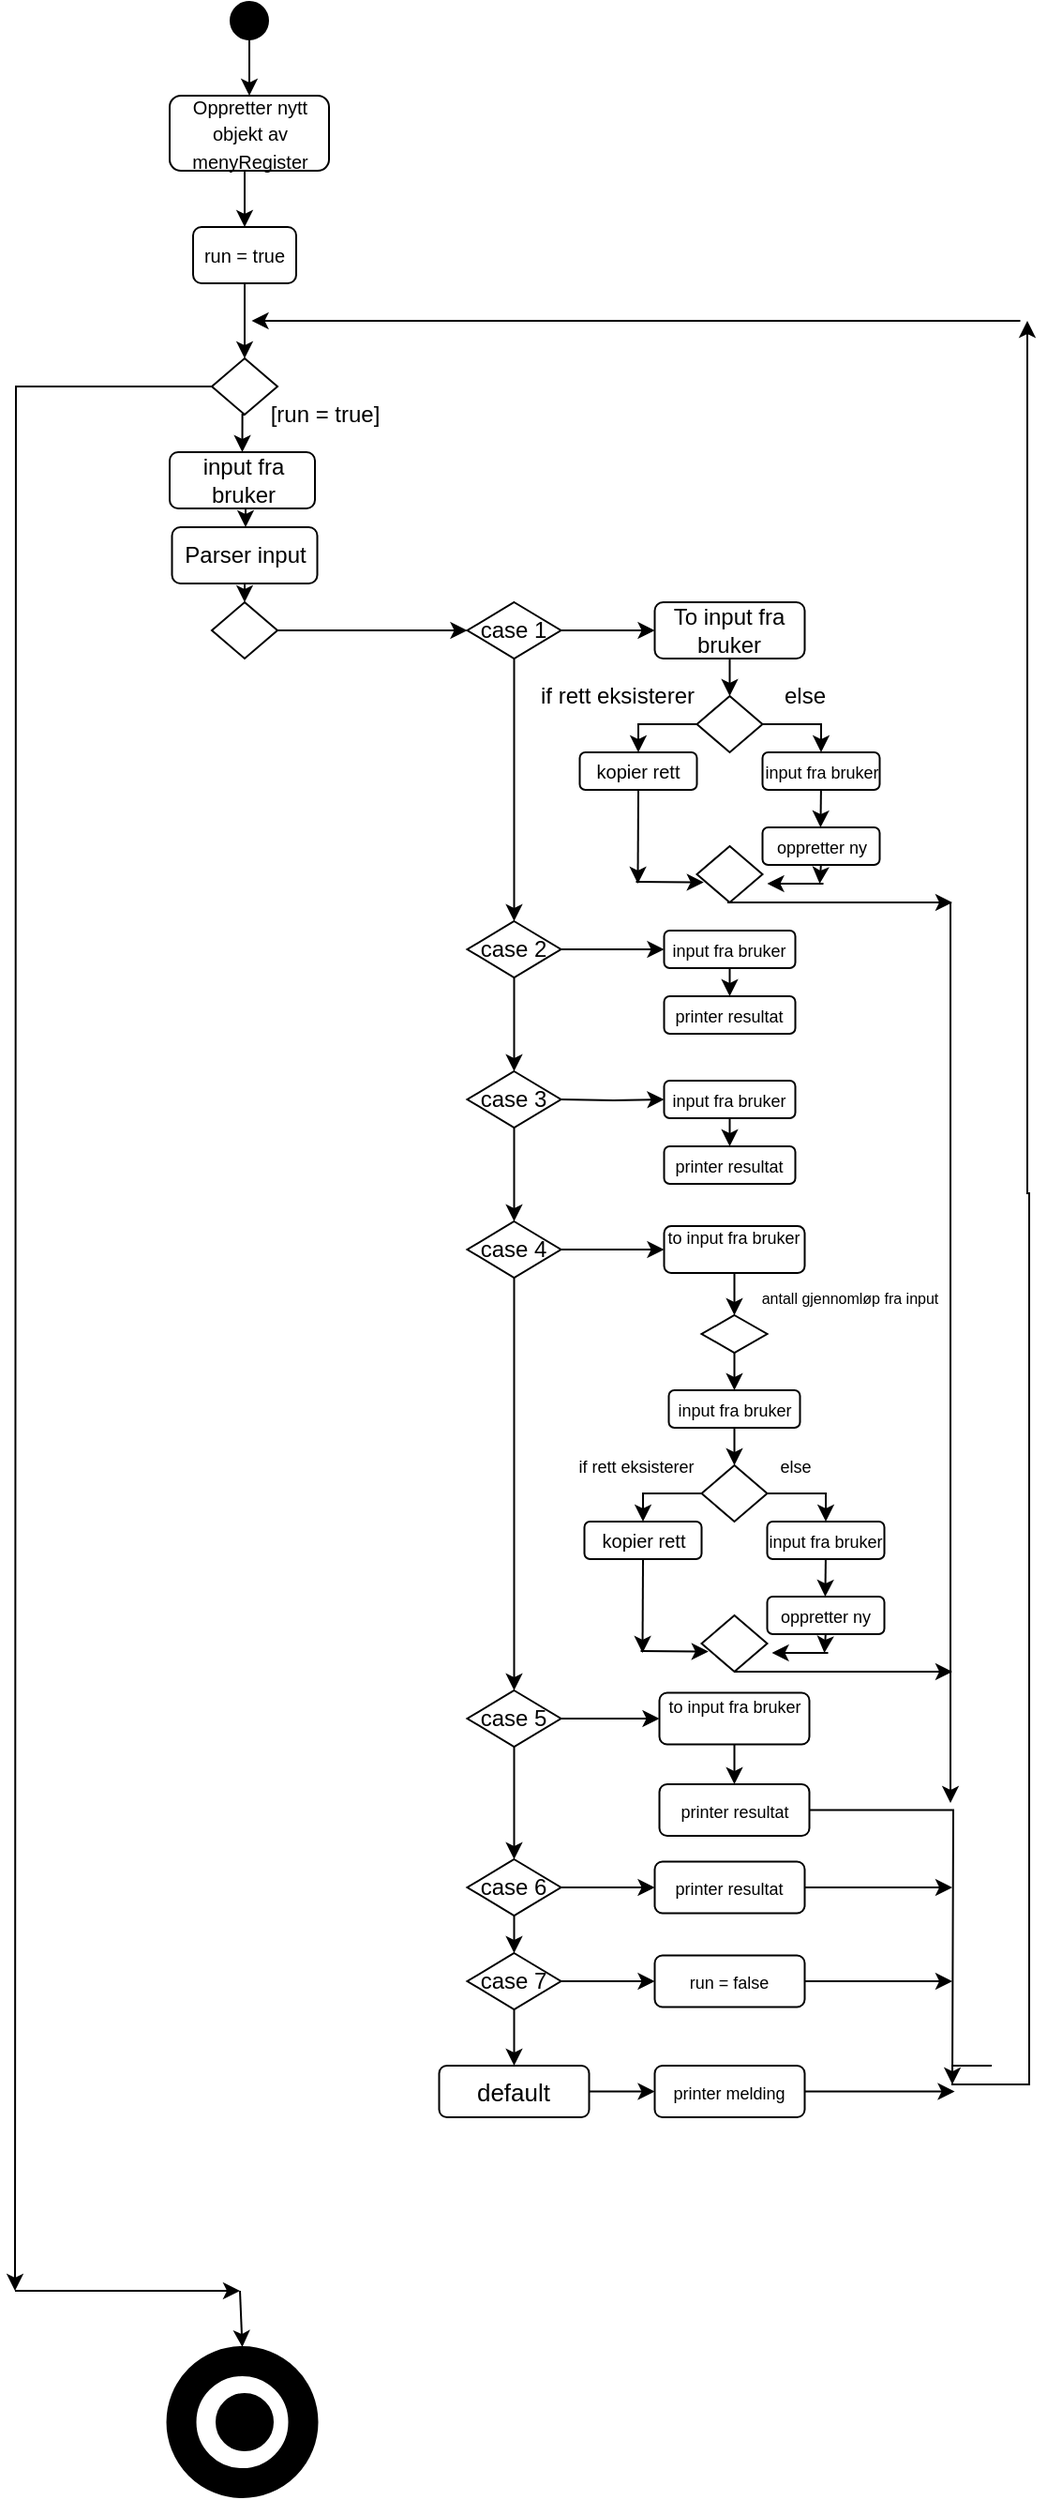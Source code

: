 <mxfile version="13.6.2" type="device"><diagram id="I4r4xpYIuIdaEIv-Hi9w" name="Page-1"><mxGraphModel dx="786" dy="536" grid="1" gridSize="10" guides="1" tooltips="1" connect="1" arrows="1" fold="1" page="1" pageScale="1" pageWidth="827" pageHeight="1169" math="0" shadow="0"><root><mxCell id="0"/><mxCell id="1" parent="0"/><mxCell id="3_9T0PUsJYruTv0xXGqa-3" style="edgeStyle=orthogonalEdgeStyle;rounded=0;orthogonalLoop=1;jettySize=auto;html=1;exitX=0.5;exitY=1;exitDx=0;exitDy=0;entryX=0.5;entryY=0;entryDx=0;entryDy=0;" parent="1" source="3_9T0PUsJYruTv0xXGqa-1" target="3_9T0PUsJYruTv0xXGqa-2" edge="1"><mxGeometry relative="1" as="geometry"/></mxCell><mxCell id="3_9T0PUsJYruTv0xXGqa-1" value="" style="ellipse;whiteSpace=wrap;html=1;aspect=fixed;fillColor=#000000;" parent="1" vertex="1"><mxGeometry x="205" y="10" width="20" height="20" as="geometry"/></mxCell><mxCell id="3_9T0PUsJYruTv0xXGqa-5" style="edgeStyle=orthogonalEdgeStyle;rounded=0;orthogonalLoop=1;jettySize=auto;html=1;exitX=0.5;exitY=1;exitDx=0;exitDy=0;entryX=0.5;entryY=0;entryDx=0;entryDy=0;" parent="1" source="3_9T0PUsJYruTv0xXGqa-2" target="3_9T0PUsJYruTv0xXGqa-4" edge="1"><mxGeometry relative="1" as="geometry"/></mxCell><mxCell id="3_9T0PUsJYruTv0xXGqa-2" value="&lt;font style=&quot;font-size: 10px&quot;&gt;Oppretter nytt objekt av menyRegister&lt;/font&gt;" style="rounded=1;whiteSpace=wrap;html=1;fillColor=none;" parent="1" vertex="1"><mxGeometry x="172.5" y="60" width="85" height="40" as="geometry"/></mxCell><mxCell id="3_9T0PUsJYruTv0xXGqa-7" style="edgeStyle=orthogonalEdgeStyle;rounded=0;orthogonalLoop=1;jettySize=auto;html=1;exitX=0.5;exitY=1;exitDx=0;exitDy=0;entryX=0.5;entryY=0;entryDx=0;entryDy=0;" parent="1" source="3_9T0PUsJYruTv0xXGqa-4" target="3_9T0PUsJYruTv0xXGqa-6" edge="1"><mxGeometry relative="1" as="geometry"/></mxCell><mxCell id="3_9T0PUsJYruTv0xXGqa-4" value="&lt;font style=&quot;font-size: 10px&quot;&gt;run = true&lt;/font&gt;" style="rounded=1;whiteSpace=wrap;html=1;fillColor=none;" parent="1" vertex="1"><mxGeometry x="185" y="130" width="55" height="30" as="geometry"/></mxCell><mxCell id="3_9T0PUsJYruTv0xXGqa-12" style="edgeStyle=orthogonalEdgeStyle;rounded=0;orthogonalLoop=1;jettySize=auto;html=1;exitX=0.5;exitY=1;exitDx=0;exitDy=0;entryX=0.5;entryY=0;entryDx=0;entryDy=0;" parent="1" source="3_9T0PUsJYruTv0xXGqa-6" target="3_9T0PUsJYruTv0xXGqa-11" edge="1"><mxGeometry relative="1" as="geometry"/></mxCell><mxCell id="_wVa5QjZt4F-k7lMWOrE-98" style="edgeStyle=orthogonalEdgeStyle;rounded=0;orthogonalLoop=1;jettySize=auto;html=1;exitX=0;exitY=0.5;exitDx=0;exitDy=0;" parent="1" source="3_9T0PUsJYruTv0xXGqa-6" edge="1"><mxGeometry relative="1" as="geometry"><mxPoint x="90" y="1230" as="targetPoint"/></mxGeometry></mxCell><mxCell id="3_9T0PUsJYruTv0xXGqa-6" value="" style="rhombus;whiteSpace=wrap;html=1;fillColor=none;" parent="1" vertex="1"><mxGeometry x="195" y="200" width="35" height="30" as="geometry"/></mxCell><mxCell id="3_9T0PUsJYruTv0xXGqa-8" value="[run = true]" style="text;html=1;align=center;verticalAlign=middle;resizable=0;points=[];autosize=1;" parent="1" vertex="1"><mxGeometry x="220" y="220" width="70" height="20" as="geometry"/></mxCell><mxCell id="_wVa5QjZt4F-k7lMWOrE-2" style="edgeStyle=orthogonalEdgeStyle;rounded=0;orthogonalLoop=1;jettySize=auto;html=1;exitX=0.5;exitY=1;exitDx=0;exitDy=0;" parent="1" source="3_9T0PUsJYruTv0xXGqa-11" edge="1"><mxGeometry relative="1" as="geometry"><mxPoint x="213" y="290" as="targetPoint"/></mxGeometry></mxCell><mxCell id="3_9T0PUsJYruTv0xXGqa-11" value="input fra bruker" style="rounded=1;whiteSpace=wrap;html=1;fillColor=none;" parent="1" vertex="1"><mxGeometry x="172.5" y="250" width="77.5" height="30" as="geometry"/></mxCell><mxCell id="_wVa5QjZt4F-k7lMWOrE-4" style="edgeStyle=orthogonalEdgeStyle;rounded=0;orthogonalLoop=1;jettySize=auto;html=1;exitX=1;exitY=0.5;exitDx=0;exitDy=0;entryX=0;entryY=0.5;entryDx=0;entryDy=0;" parent="1" source="_wVa5QjZt4F-k7lMWOrE-1" target="_wVa5QjZt4F-k7lMWOrE-3" edge="1"><mxGeometry relative="1" as="geometry"/></mxCell><mxCell id="_wVa5QjZt4F-k7lMWOrE-1" value="" style="rhombus;whiteSpace=wrap;html=1;fillColor=none;" parent="1" vertex="1"><mxGeometry x="195" y="330" width="35" height="30" as="geometry"/></mxCell><mxCell id="_wVa5QjZt4F-k7lMWOrE-7" style="edgeStyle=orthogonalEdgeStyle;rounded=0;orthogonalLoop=1;jettySize=auto;html=1;exitX=1;exitY=0.5;exitDx=0;exitDy=0;entryX=0;entryY=0.5;entryDx=0;entryDy=0;" parent="1" source="_wVa5QjZt4F-k7lMWOrE-3" target="_wVa5QjZt4F-k7lMWOrE-6" edge="1"><mxGeometry relative="1" as="geometry"/></mxCell><mxCell id="_wVa5QjZt4F-k7lMWOrE-33" style="edgeStyle=orthogonalEdgeStyle;rounded=0;orthogonalLoop=1;jettySize=auto;html=1;exitX=0.5;exitY=1;exitDx=0;exitDy=0;" parent="1" source="_wVa5QjZt4F-k7lMWOrE-3" target="_wVa5QjZt4F-k7lMWOrE-32" edge="1"><mxGeometry relative="1" as="geometry"/></mxCell><mxCell id="_wVa5QjZt4F-k7lMWOrE-3" value="case 1" style="rhombus;whiteSpace=wrap;html=1;fillColor=none;" parent="1" vertex="1"><mxGeometry x="331.25" y="330" width="50" height="30" as="geometry"/></mxCell><mxCell id="_wVa5QjZt4F-k7lMWOrE-9" style="edgeStyle=orthogonalEdgeStyle;rounded=0;orthogonalLoop=1;jettySize=auto;html=1;exitX=0.5;exitY=1;exitDx=0;exitDy=0;entryX=0.5;entryY=0;entryDx=0;entryDy=0;" parent="1" source="_wVa5QjZt4F-k7lMWOrE-6" target="_wVa5QjZt4F-k7lMWOrE-8" edge="1"><mxGeometry relative="1" as="geometry"/></mxCell><mxCell id="_wVa5QjZt4F-k7lMWOrE-6" value="To input fra bruker" style="rounded=1;whiteSpace=wrap;html=1;fillColor=none;" parent="1" vertex="1"><mxGeometry x="431.25" y="330" width="80" height="30" as="geometry"/></mxCell><mxCell id="_wVa5QjZt4F-k7lMWOrE-12" style="edgeStyle=orthogonalEdgeStyle;rounded=0;orthogonalLoop=1;jettySize=auto;html=1;exitX=0;exitY=0.5;exitDx=0;exitDy=0;entryX=0.5;entryY=0;entryDx=0;entryDy=0;" parent="1" source="_wVa5QjZt4F-k7lMWOrE-8" target="_wVa5QjZt4F-k7lMWOrE-10" edge="1"><mxGeometry relative="1" as="geometry"/></mxCell><mxCell id="_wVa5QjZt4F-k7lMWOrE-13" style="edgeStyle=orthogonalEdgeStyle;rounded=0;orthogonalLoop=1;jettySize=auto;html=1;exitX=1;exitY=0.5;exitDx=0;exitDy=0;entryX=0.5;entryY=0;entryDx=0;entryDy=0;" parent="1" source="_wVa5QjZt4F-k7lMWOrE-8" target="_wVa5QjZt4F-k7lMWOrE-11" edge="1"><mxGeometry relative="1" as="geometry"/></mxCell><mxCell id="_wVa5QjZt4F-k7lMWOrE-8" value="" style="rhombus;whiteSpace=wrap;html=1;fillColor=none;" parent="1" vertex="1"><mxGeometry x="453.75" y="380" width="35" height="30" as="geometry"/></mxCell><mxCell id="_wVa5QjZt4F-k7lMWOrE-10" value="&lt;font style=&quot;font-size: 10px&quot;&gt;kopier rett&lt;/font&gt;" style="rounded=1;whiteSpace=wrap;html=1;fillColor=none;" parent="1" vertex="1"><mxGeometry x="391.25" y="410" width="62.5" height="20" as="geometry"/></mxCell><mxCell id="_wVa5QjZt4F-k7lMWOrE-11" value="&lt;font style=&quot;font-size: 9px&quot;&gt;input fra bruker&lt;/font&gt;" style="rounded=1;whiteSpace=wrap;html=1;fillColor=none;" parent="1" vertex="1"><mxGeometry x="488.75" y="410" width="62.5" height="20" as="geometry"/></mxCell><mxCell id="_wVa5QjZt4F-k7lMWOrE-14" value="" style="rhombus;whiteSpace=wrap;html=1;fillColor=none;" parent="1" vertex="1"><mxGeometry x="453.75" y="460" width="35" height="30" as="geometry"/></mxCell><mxCell id="_wVa5QjZt4F-k7lMWOrE-22" value="if rett eksisterer" style="text;html=1;align=center;verticalAlign=middle;resizable=0;points=[];autosize=1;" parent="1" vertex="1"><mxGeometry x="361.25" y="370" width="100" height="20" as="geometry"/></mxCell><mxCell id="_wVa5QjZt4F-k7lMWOrE-23" value="else" style="text;html=1;align=center;verticalAlign=middle;resizable=0;points=[];autosize=1;" parent="1" vertex="1"><mxGeometry x="491.25" y="370" width="40" height="20" as="geometry"/></mxCell><mxCell id="_wVa5QjZt4F-k7lMWOrE-25" value="" style="endArrow=classic;html=1;exitX=0.5;exitY=1;exitDx=0;exitDy=0;" parent="1" source="_wVa5QjZt4F-k7lMWOrE-10" edge="1"><mxGeometry width="50" height="50" relative="1" as="geometry"><mxPoint x="411.25" y="470" as="sourcePoint"/><mxPoint x="422.25" y="480" as="targetPoint"/></mxGeometry></mxCell><mxCell id="_wVa5QjZt4F-k7lMWOrE-26" value="" style="endArrow=classic;html=1;entryX=0.104;entryY=0.643;entryDx=0;entryDy=0;entryPerimeter=0;" parent="1" target="_wVa5QjZt4F-k7lMWOrE-14" edge="1"><mxGeometry width="50" height="50" relative="1" as="geometry"><mxPoint x="421.25" y="479" as="sourcePoint"/><mxPoint x="461.25" y="420" as="targetPoint"/></mxGeometry></mxCell><mxCell id="_wVa5QjZt4F-k7lMWOrE-27" value="" style="endArrow=classic;html=1;exitX=0.5;exitY=1;exitDx=0;exitDy=0;" parent="1" edge="1"><mxGeometry width="50" height="50" relative="1" as="geometry"><mxPoint x="519.96" y="430" as="sourcePoint"/><mxPoint x="519.71" y="450" as="targetPoint"/></mxGeometry></mxCell><mxCell id="_wVa5QjZt4F-k7lMWOrE-29" value="&lt;font style=&quot;font-size: 9px&quot;&gt;oppretter ny&lt;/font&gt;" style="rounded=1;whiteSpace=wrap;html=1;fillColor=none;" parent="1" vertex="1"><mxGeometry x="488.75" y="450" width="62.5" height="20" as="geometry"/></mxCell><mxCell id="_wVa5QjZt4F-k7lMWOrE-30" value="" style="endArrow=classic;html=1;exitX=0.5;exitY=1;exitDx=0;exitDy=0;" parent="1" edge="1"><mxGeometry width="50" height="50" relative="1" as="geometry"><mxPoint x="519.91" y="470" as="sourcePoint"/><mxPoint x="519.25" y="480" as="targetPoint"/></mxGeometry></mxCell><mxCell id="_wVa5QjZt4F-k7lMWOrE-31" value="" style="endArrow=classic;html=1;" parent="1" edge="1"><mxGeometry width="50" height="50" relative="1" as="geometry"><mxPoint x="521.25" y="480" as="sourcePoint"/><mxPoint x="491.25" y="480" as="targetPoint"/></mxGeometry></mxCell><mxCell id="_wVa5QjZt4F-k7lMWOrE-35" style="edgeStyle=orthogonalEdgeStyle;rounded=0;orthogonalLoop=1;jettySize=auto;html=1;exitX=1;exitY=0.5;exitDx=0;exitDy=0;entryX=0;entryY=0.5;entryDx=0;entryDy=0;" parent="1" source="_wVa5QjZt4F-k7lMWOrE-32" target="_wVa5QjZt4F-k7lMWOrE-34" edge="1"><mxGeometry relative="1" as="geometry"/></mxCell><mxCell id="_wVa5QjZt4F-k7lMWOrE-39" style="edgeStyle=orthogonalEdgeStyle;rounded=0;orthogonalLoop=1;jettySize=auto;html=1;exitX=0.5;exitY=1;exitDx=0;exitDy=0;entryX=0.5;entryY=0;entryDx=0;entryDy=0;" parent="1" source="_wVa5QjZt4F-k7lMWOrE-32" target="_wVa5QjZt4F-k7lMWOrE-38" edge="1"><mxGeometry relative="1" as="geometry"/></mxCell><mxCell id="_wVa5QjZt4F-k7lMWOrE-32" value="case 2" style="rhombus;whiteSpace=wrap;html=1;fillColor=none;" parent="1" vertex="1"><mxGeometry x="331.25" y="500" width="50" height="30" as="geometry"/></mxCell><mxCell id="_wVa5QjZt4F-k7lMWOrE-37" style="edgeStyle=orthogonalEdgeStyle;rounded=0;orthogonalLoop=1;jettySize=auto;html=1;exitX=0.5;exitY=1;exitDx=0;exitDy=0;entryX=0.5;entryY=0;entryDx=0;entryDy=0;" parent="1" source="_wVa5QjZt4F-k7lMWOrE-34" target="_wVa5QjZt4F-k7lMWOrE-36" edge="1"><mxGeometry relative="1" as="geometry"/></mxCell><mxCell id="_wVa5QjZt4F-k7lMWOrE-34" value="&lt;font style=&quot;font-size: 9px&quot;&gt;input fra bruker&lt;/font&gt;" style="rounded=1;whiteSpace=wrap;html=1;fillColor=none;" parent="1" vertex="1"><mxGeometry x="436.25" y="505" width="70" height="20" as="geometry"/></mxCell><mxCell id="_wVa5QjZt4F-k7lMWOrE-36" value="&lt;font style=&quot;font-size: 9px&quot;&gt;printer resultat&lt;/font&gt;" style="rounded=1;whiteSpace=wrap;html=1;fillColor=none;" parent="1" vertex="1"><mxGeometry x="436.25" y="540" width="70" height="20" as="geometry"/></mxCell><mxCell id="_wVa5QjZt4F-k7lMWOrE-47" style="edgeStyle=orthogonalEdgeStyle;rounded=0;orthogonalLoop=1;jettySize=auto;html=1;exitX=0.5;exitY=1;exitDx=0;exitDy=0;entryX=0.5;entryY=0;entryDx=0;entryDy=0;" parent="1" source="_wVa5QjZt4F-k7lMWOrE-38" target="_wVa5QjZt4F-k7lMWOrE-44" edge="1"><mxGeometry relative="1" as="geometry"/></mxCell><mxCell id="_wVa5QjZt4F-k7lMWOrE-38" value="case 3" style="rhombus;whiteSpace=wrap;html=1;fillColor=none;" parent="1" vertex="1"><mxGeometry x="331.25" y="580" width="50" height="30" as="geometry"/></mxCell><mxCell id="_wVa5QjZt4F-k7lMWOrE-40" style="edgeStyle=orthogonalEdgeStyle;rounded=0;orthogonalLoop=1;jettySize=auto;html=1;exitX=1;exitY=0.5;exitDx=0;exitDy=0;entryX=0;entryY=0.5;entryDx=0;entryDy=0;" parent="1" target="_wVa5QjZt4F-k7lMWOrE-42" edge="1"><mxGeometry relative="1" as="geometry"><mxPoint x="381.25" y="595" as="sourcePoint"/></mxGeometry></mxCell><mxCell id="_wVa5QjZt4F-k7lMWOrE-41" style="edgeStyle=orthogonalEdgeStyle;rounded=0;orthogonalLoop=1;jettySize=auto;html=1;exitX=0.5;exitY=1;exitDx=0;exitDy=0;entryX=0.5;entryY=0;entryDx=0;entryDy=0;" parent="1" source="_wVa5QjZt4F-k7lMWOrE-42" target="_wVa5QjZt4F-k7lMWOrE-43" edge="1"><mxGeometry relative="1" as="geometry"/></mxCell><mxCell id="_wVa5QjZt4F-k7lMWOrE-42" value="&lt;font style=&quot;font-size: 9px&quot;&gt;input fra bruker&lt;/font&gt;" style="rounded=1;whiteSpace=wrap;html=1;fillColor=none;" parent="1" vertex="1"><mxGeometry x="436.25" y="585" width="70" height="20" as="geometry"/></mxCell><mxCell id="_wVa5QjZt4F-k7lMWOrE-43" value="&lt;font style=&quot;font-size: 9px&quot;&gt;printer resultat&lt;/font&gt;" style="rounded=1;whiteSpace=wrap;html=1;fillColor=none;" parent="1" vertex="1"><mxGeometry x="436.25" y="620" width="70" height="20" as="geometry"/></mxCell><mxCell id="_wVa5QjZt4F-k7lMWOrE-46" style="edgeStyle=orthogonalEdgeStyle;rounded=0;orthogonalLoop=1;jettySize=auto;html=1;exitX=1;exitY=0.5;exitDx=0;exitDy=0;entryX=0;entryY=0.5;entryDx=0;entryDy=0;" parent="1" source="_wVa5QjZt4F-k7lMWOrE-44" target="_wVa5QjZt4F-k7lMWOrE-45" edge="1"><mxGeometry relative="1" as="geometry"/></mxCell><mxCell id="_wVa5QjZt4F-k7lMWOrE-80" style="edgeStyle=orthogonalEdgeStyle;rounded=0;orthogonalLoop=1;jettySize=auto;html=1;exitX=0.5;exitY=1;exitDx=0;exitDy=0;entryX=0.5;entryY=0;entryDx=0;entryDy=0;" parent="1" source="_wVa5QjZt4F-k7lMWOrE-44" target="_wVa5QjZt4F-k7lMWOrE-74" edge="1"><mxGeometry relative="1" as="geometry"/></mxCell><mxCell id="_wVa5QjZt4F-k7lMWOrE-44" value="case 4" style="rhombus;whiteSpace=wrap;html=1;fillColor=none;" parent="1" vertex="1"><mxGeometry x="331.25" y="660" width="50" height="30" as="geometry"/></mxCell><mxCell id="_wVa5QjZt4F-k7lMWOrE-73" style="edgeStyle=orthogonalEdgeStyle;rounded=0;orthogonalLoop=1;jettySize=auto;html=1;exitX=0.5;exitY=1;exitDx=0;exitDy=0;entryX=0.5;entryY=0;entryDx=0;entryDy=0;" parent="1" source="_wVa5QjZt4F-k7lMWOrE-45" target="_wVa5QjZt4F-k7lMWOrE-48" edge="1"><mxGeometry relative="1" as="geometry"/></mxCell><mxCell id="_wVa5QjZt4F-k7lMWOrE-45" value="&lt;font style=&quot;font-size: 9px&quot;&gt;to input fra bruker&lt;br&gt;&lt;br&gt;&lt;/font&gt;" style="rounded=1;whiteSpace=wrap;html=1;fillColor=none;" parent="1" vertex="1"><mxGeometry x="436.25" y="662.5" width="75" height="25" as="geometry"/></mxCell><mxCell id="_wVa5QjZt4F-k7lMWOrE-54" style="edgeStyle=orthogonalEdgeStyle;rounded=0;orthogonalLoop=1;jettySize=auto;html=1;exitX=0.5;exitY=1;exitDx=0;exitDy=0;entryX=0.5;entryY=0;entryDx=0;entryDy=0;" parent="1" source="_wVa5QjZt4F-k7lMWOrE-48" target="_wVa5QjZt4F-k7lMWOrE-53" edge="1"><mxGeometry relative="1" as="geometry"/></mxCell><mxCell id="_wVa5QjZt4F-k7lMWOrE-48" value="" style="rhombus;whiteSpace=wrap;html=1;fillColor=none;" parent="1" vertex="1"><mxGeometry x="456.25" y="710" width="35" height="20" as="geometry"/></mxCell><mxCell id="_wVa5QjZt4F-k7lMWOrE-51" value="&lt;font style=&quot;font-size: 8px&quot;&gt;antall gjennomløp fra input&lt;/font&gt;" style="text;html=1;align=center;verticalAlign=middle;resizable=0;points=[];autosize=1;" parent="1" vertex="1"><mxGeometry x="480" y="690" width="110" height="20" as="geometry"/></mxCell><mxCell id="_wVa5QjZt4F-k7lMWOrE-56" style="edgeStyle=orthogonalEdgeStyle;rounded=0;orthogonalLoop=1;jettySize=auto;html=1;exitX=0.5;exitY=1;exitDx=0;exitDy=0;entryX=0.5;entryY=0;entryDx=0;entryDy=0;" parent="1" source="_wVa5QjZt4F-k7lMWOrE-53" target="_wVa5QjZt4F-k7lMWOrE-61" edge="1"><mxGeometry relative="1" as="geometry"><mxPoint x="473.75" y="780" as="targetPoint"/></mxGeometry></mxCell><mxCell id="_wVa5QjZt4F-k7lMWOrE-53" value="&lt;font style=&quot;font-size: 9px&quot;&gt;input fra bruker&lt;/font&gt;" style="rounded=1;whiteSpace=wrap;html=1;fillColor=none;" parent="1" vertex="1"><mxGeometry x="438.75" y="750" width="70" height="20" as="geometry"/></mxCell><mxCell id="_wVa5QjZt4F-k7lMWOrE-59" style="edgeStyle=orthogonalEdgeStyle;rounded=0;orthogonalLoop=1;jettySize=auto;html=1;exitX=0;exitY=0.5;exitDx=0;exitDy=0;entryX=0.5;entryY=0;entryDx=0;entryDy=0;" parent="1" source="_wVa5QjZt4F-k7lMWOrE-61" target="_wVa5QjZt4F-k7lMWOrE-62" edge="1"><mxGeometry relative="1" as="geometry"/></mxCell><mxCell id="_wVa5QjZt4F-k7lMWOrE-60" style="edgeStyle=orthogonalEdgeStyle;rounded=0;orthogonalLoop=1;jettySize=auto;html=1;exitX=1;exitY=0.5;exitDx=0;exitDy=0;entryX=0.5;entryY=0;entryDx=0;entryDy=0;" parent="1" source="_wVa5QjZt4F-k7lMWOrE-61" target="_wVa5QjZt4F-k7lMWOrE-63" edge="1"><mxGeometry relative="1" as="geometry"/></mxCell><mxCell id="_wVa5QjZt4F-k7lMWOrE-61" value="" style="rhombus;whiteSpace=wrap;html=1;fillColor=none;" parent="1" vertex="1"><mxGeometry x="456.25" y="790" width="35" height="30" as="geometry"/></mxCell><mxCell id="_wVa5QjZt4F-k7lMWOrE-62" value="&lt;font style=&quot;font-size: 10px&quot;&gt;kopier rett&lt;/font&gt;" style="rounded=1;whiteSpace=wrap;html=1;fillColor=none;" parent="1" vertex="1"><mxGeometry x="393.75" y="820" width="62.5" height="20" as="geometry"/></mxCell><mxCell id="_wVa5QjZt4F-k7lMWOrE-63" value="&lt;font style=&quot;font-size: 9px&quot;&gt;input fra bruker&lt;/font&gt;" style="rounded=1;whiteSpace=wrap;html=1;fillColor=none;" parent="1" vertex="1"><mxGeometry x="491.25" y="820" width="62.5" height="20" as="geometry"/></mxCell><mxCell id="_wVa5QjZt4F-k7lMWOrE-64" value="" style="rhombus;whiteSpace=wrap;html=1;fillColor=none;" parent="1" vertex="1"><mxGeometry x="456.25" y="870" width="35" height="30" as="geometry"/></mxCell><mxCell id="_wVa5QjZt4F-k7lMWOrE-65" value="&lt;font style=&quot;font-size: 9px&quot;&gt;if rett eksisterer&lt;/font&gt;" style="text;html=1;align=center;verticalAlign=middle;resizable=0;points=[];autosize=1;" parent="1" vertex="1"><mxGeometry x="381.25" y="780" width="80" height="20" as="geometry"/></mxCell><mxCell id="_wVa5QjZt4F-k7lMWOrE-66" value="&lt;font style=&quot;font-size: 9px&quot;&gt;else&lt;/font&gt;" style="text;html=1;align=center;verticalAlign=middle;resizable=0;points=[];autosize=1;" parent="1" vertex="1"><mxGeometry x="491.25" y="780" width="30" height="20" as="geometry"/></mxCell><mxCell id="_wVa5QjZt4F-k7lMWOrE-67" value="" style="endArrow=classic;html=1;exitX=0.5;exitY=1;exitDx=0;exitDy=0;" parent="1" source="_wVa5QjZt4F-k7lMWOrE-62" edge="1"><mxGeometry width="50" height="50" relative="1" as="geometry"><mxPoint x="413.75" y="880" as="sourcePoint"/><mxPoint x="424.75" y="890" as="targetPoint"/></mxGeometry></mxCell><mxCell id="_wVa5QjZt4F-k7lMWOrE-68" value="" style="endArrow=classic;html=1;entryX=0.104;entryY=0.643;entryDx=0;entryDy=0;entryPerimeter=0;" parent="1" target="_wVa5QjZt4F-k7lMWOrE-64" edge="1"><mxGeometry width="50" height="50" relative="1" as="geometry"><mxPoint x="423.75" y="889" as="sourcePoint"/><mxPoint x="463.75" y="830" as="targetPoint"/></mxGeometry></mxCell><mxCell id="_wVa5QjZt4F-k7lMWOrE-69" value="" style="endArrow=classic;html=1;exitX=0.5;exitY=1;exitDx=0;exitDy=0;" parent="1" edge="1"><mxGeometry width="50" height="50" relative="1" as="geometry"><mxPoint x="522.46" y="840" as="sourcePoint"/><mxPoint x="522.21" y="860" as="targetPoint"/></mxGeometry></mxCell><mxCell id="_wVa5QjZt4F-k7lMWOrE-70" value="&lt;font style=&quot;font-size: 9px&quot;&gt;oppretter ny&lt;/font&gt;" style="rounded=1;whiteSpace=wrap;html=1;fillColor=none;" parent="1" vertex="1"><mxGeometry x="491.25" y="860" width="62.5" height="20" as="geometry"/></mxCell><mxCell id="_wVa5QjZt4F-k7lMWOrE-71" value="" style="endArrow=classic;html=1;exitX=0.5;exitY=1;exitDx=0;exitDy=0;" parent="1" edge="1"><mxGeometry width="50" height="50" relative="1" as="geometry"><mxPoint x="522.41" y="880" as="sourcePoint"/><mxPoint x="521.75" y="890" as="targetPoint"/></mxGeometry></mxCell><mxCell id="_wVa5QjZt4F-k7lMWOrE-72" value="" style="endArrow=classic;html=1;" parent="1" edge="1"><mxGeometry width="50" height="50" relative="1" as="geometry"><mxPoint x="523.75" y="890" as="sourcePoint"/><mxPoint x="493.75" y="890" as="targetPoint"/></mxGeometry></mxCell><mxCell id="_wVa5QjZt4F-k7lMWOrE-76" style="edgeStyle=orthogonalEdgeStyle;rounded=0;orthogonalLoop=1;jettySize=auto;html=1;exitX=1;exitY=0.5;exitDx=0;exitDy=0;entryX=0;entryY=0.5;entryDx=0;entryDy=0;" parent="1" source="_wVa5QjZt4F-k7lMWOrE-74" target="_wVa5QjZt4F-k7lMWOrE-75" edge="1"><mxGeometry relative="1" as="geometry"/></mxCell><mxCell id="_wVa5QjZt4F-k7lMWOrE-81" style="edgeStyle=orthogonalEdgeStyle;rounded=0;orthogonalLoop=1;jettySize=auto;html=1;exitX=0.5;exitY=1;exitDx=0;exitDy=0;entryX=0.5;entryY=0;entryDx=0;entryDy=0;" parent="1" source="_wVa5QjZt4F-k7lMWOrE-74" target="_wVa5QjZt4F-k7lMWOrE-79" edge="1"><mxGeometry relative="1" as="geometry"/></mxCell><mxCell id="_wVa5QjZt4F-k7lMWOrE-74" value="case 5" style="rhombus;whiteSpace=wrap;html=1;fillColor=none;" parent="1" vertex="1"><mxGeometry x="331.25" y="910" width="50" height="30" as="geometry"/></mxCell><mxCell id="_wVa5QjZt4F-k7lMWOrE-78" style="edgeStyle=orthogonalEdgeStyle;rounded=0;orthogonalLoop=1;jettySize=auto;html=1;exitX=0.5;exitY=1;exitDx=0;exitDy=0;entryX=0.5;entryY=0;entryDx=0;entryDy=0;" parent="1" source="_wVa5QjZt4F-k7lMWOrE-75" target="_wVa5QjZt4F-k7lMWOrE-77" edge="1"><mxGeometry relative="1" as="geometry"/></mxCell><mxCell id="_wVa5QjZt4F-k7lMWOrE-75" value="&lt;font style=&quot;font-size: 9px&quot;&gt;to input fra bruker&lt;br&gt;&lt;br&gt;&lt;/font&gt;" style="rounded=1;whiteSpace=wrap;html=1;fillColor=none;" parent="1" vertex="1"><mxGeometry x="433.75" y="911.25" width="80" height="27.5" as="geometry"/></mxCell><mxCell id="fjZPBOWroCDagNhHQgu5-5" style="edgeStyle=orthogonalEdgeStyle;rounded=0;orthogonalLoop=1;jettySize=auto;html=1;exitX=1;exitY=0.5;exitDx=0;exitDy=0;" edge="1" parent="1" source="_wVa5QjZt4F-k7lMWOrE-77"><mxGeometry relative="1" as="geometry"><mxPoint x="590" y="1120" as="targetPoint"/></mxGeometry></mxCell><mxCell id="_wVa5QjZt4F-k7lMWOrE-77" value="&lt;font style=&quot;font-size: 9px&quot;&gt;printer resultat&lt;br&gt;&lt;/font&gt;" style="rounded=1;whiteSpace=wrap;html=1;fillColor=none;" parent="1" vertex="1"><mxGeometry x="433.75" y="960" width="80" height="27.5" as="geometry"/></mxCell><mxCell id="_wVa5QjZt4F-k7lMWOrE-83" style="edgeStyle=orthogonalEdgeStyle;rounded=0;orthogonalLoop=1;jettySize=auto;html=1;exitX=1;exitY=0.5;exitDx=0;exitDy=0;entryX=0;entryY=0.5;entryDx=0;entryDy=0;" parent="1" source="_wVa5QjZt4F-k7lMWOrE-79" target="_wVa5QjZt4F-k7lMWOrE-82" edge="1"><mxGeometry relative="1" as="geometry"/></mxCell><mxCell id="_wVa5QjZt4F-k7lMWOrE-86" style="edgeStyle=orthogonalEdgeStyle;rounded=0;orthogonalLoop=1;jettySize=auto;html=1;exitX=0.5;exitY=1;exitDx=0;exitDy=0;entryX=0.5;entryY=0;entryDx=0;entryDy=0;" parent="1" source="_wVa5QjZt4F-k7lMWOrE-79" target="_wVa5QjZt4F-k7lMWOrE-84" edge="1"><mxGeometry relative="1" as="geometry"/></mxCell><mxCell id="_wVa5QjZt4F-k7lMWOrE-79" value="case 6" style="rhombus;whiteSpace=wrap;html=1;fillColor=none;" parent="1" vertex="1"><mxGeometry x="331.25" y="1000" width="50" height="30" as="geometry"/></mxCell><mxCell id="fjZPBOWroCDagNhHQgu5-6" style="edgeStyle=orthogonalEdgeStyle;rounded=0;orthogonalLoop=1;jettySize=auto;html=1;exitX=1;exitY=0.5;exitDx=0;exitDy=0;" edge="1" parent="1" source="_wVa5QjZt4F-k7lMWOrE-82"><mxGeometry relative="1" as="geometry"><mxPoint x="590" y="1015" as="targetPoint"/></mxGeometry></mxCell><mxCell id="_wVa5QjZt4F-k7lMWOrE-82" value="&lt;font style=&quot;font-size: 9px&quot;&gt;printer resultat&lt;br&gt;&lt;/font&gt;" style="rounded=1;whiteSpace=wrap;html=1;fillColor=none;" parent="1" vertex="1"><mxGeometry x="431.25" y="1001.25" width="80" height="27.5" as="geometry"/></mxCell><mxCell id="_wVa5QjZt4F-k7lMWOrE-87" style="edgeStyle=orthogonalEdgeStyle;rounded=0;orthogonalLoop=1;jettySize=auto;html=1;exitX=0.5;exitY=1;exitDx=0;exitDy=0;entryX=0.5;entryY=0;entryDx=0;entryDy=0;" parent="1" source="_wVa5QjZt4F-k7lMWOrE-84" target="_wVa5QjZt4F-k7lMWOrE-85" edge="1"><mxGeometry relative="1" as="geometry"/></mxCell><mxCell id="_wVa5QjZt4F-k7lMWOrE-102" style="edgeStyle=orthogonalEdgeStyle;rounded=0;orthogonalLoop=1;jettySize=auto;html=1;exitX=1;exitY=0.5;exitDx=0;exitDy=0;entryX=0;entryY=0.5;entryDx=0;entryDy=0;" parent="1" source="_wVa5QjZt4F-k7lMWOrE-84" target="_wVa5QjZt4F-k7lMWOrE-101" edge="1"><mxGeometry relative="1" as="geometry"/></mxCell><mxCell id="_wVa5QjZt4F-k7lMWOrE-84" value="case 7" style="rhombus;whiteSpace=wrap;html=1;fillColor=none;" parent="1" vertex="1"><mxGeometry x="331.25" y="1050" width="50" height="30" as="geometry"/></mxCell><mxCell id="_wVa5QjZt4F-k7lMWOrE-89" style="edgeStyle=orthogonalEdgeStyle;rounded=0;orthogonalLoop=1;jettySize=auto;html=1;exitX=1;exitY=0.5;exitDx=0;exitDy=0;entryX=0;entryY=0.5;entryDx=0;entryDy=0;" parent="1" source="_wVa5QjZt4F-k7lMWOrE-85" target="_wVa5QjZt4F-k7lMWOrE-88" edge="1"><mxGeometry relative="1" as="geometry"/></mxCell><mxCell id="_wVa5QjZt4F-k7lMWOrE-85" value="&lt;font&gt;&lt;font style=&quot;font-size: 13px&quot;&gt;default&lt;/font&gt;&lt;br&gt;&lt;/font&gt;" style="rounded=1;whiteSpace=wrap;html=1;fillColor=none;" parent="1" vertex="1"><mxGeometry x="316.25" y="1110" width="80" height="27.5" as="geometry"/></mxCell><mxCell id="_wVa5QjZt4F-k7lMWOrE-91" style="edgeStyle=orthogonalEdgeStyle;rounded=0;orthogonalLoop=1;jettySize=auto;html=1;exitX=1;exitY=0.5;exitDx=0;exitDy=0;entryX=0;entryY=0.5;entryDx=0;entryDy=0;" parent="1" source="_wVa5QjZt4F-k7lMWOrE-88" edge="1"><mxGeometry relative="1" as="geometry"><mxPoint x="591.25" y="1123.75" as="targetPoint"/></mxGeometry></mxCell><mxCell id="_wVa5QjZt4F-k7lMWOrE-88" value="&lt;font style=&quot;font-size: 9px&quot;&gt;printer melding&lt;br&gt;&lt;/font&gt;" style="rounded=1;whiteSpace=wrap;html=1;fillColor=none;" parent="1" vertex="1"><mxGeometry x="431.25" y="1110" width="80" height="27.5" as="geometry"/></mxCell><mxCell id="_wVa5QjZt4F-k7lMWOrE-92" style="edgeStyle=orthogonalEdgeStyle;rounded=0;orthogonalLoop=1;jettySize=auto;html=1;" parent="1" edge="1"><mxGeometry relative="1" as="geometry"><mxPoint x="630" y="180" as="targetPoint"/><mxPoint x="611" y="1110" as="sourcePoint"/><Array as="points"><mxPoint x="590" y="1110"/><mxPoint x="590" y="1120"/><mxPoint x="631" y="1120"/><mxPoint x="631" y="645"/><mxPoint x="630" y="645"/></Array></mxGeometry></mxCell><mxCell id="_wVa5QjZt4F-k7lMWOrE-93" value="" style="endArrow=classic;html=1;" parent="1" edge="1"><mxGeometry width="50" height="50" relative="1" as="geometry"><mxPoint x="626.25" y="180" as="sourcePoint"/><mxPoint x="216.25" y="180" as="targetPoint"/></mxGeometry></mxCell><mxCell id="_wVa5QjZt4F-k7lMWOrE-94" value="" style="ellipse;whiteSpace=wrap;html=1;aspect=fixed;fillColor=#000000;" parent="1" vertex="1"><mxGeometry x="171.25" y="1260" width="80" height="80" as="geometry"/></mxCell><mxCell id="_wVa5QjZt4F-k7lMWOrE-95" value="" style="ellipse;whiteSpace=wrap;html=1;aspect=fixed;fillColor=#FFFFFF;" parent="1" vertex="1"><mxGeometry x="186.25" y="1275" width="50" height="50" as="geometry"/></mxCell><mxCell id="_wVa5QjZt4F-k7lMWOrE-96" value="" style="ellipse;whiteSpace=wrap;html=1;aspect=fixed;fillColor=#000000;" parent="1" vertex="1"><mxGeometry x="197.5" y="1285" width="30" height="30" as="geometry"/></mxCell><mxCell id="_wVa5QjZt4F-k7lMWOrE-99" value="" style="endArrow=classic;html=1;" parent="1" edge="1"><mxGeometry width="50" height="50" relative="1" as="geometry"><mxPoint x="90" y="1230" as="sourcePoint"/><mxPoint x="210" y="1230" as="targetPoint"/></mxGeometry></mxCell><mxCell id="_wVa5QjZt4F-k7lMWOrE-100" value="" style="endArrow=classic;html=1;entryX=0.5;entryY=0;entryDx=0;entryDy=0;" parent="1" target="_wVa5QjZt4F-k7lMWOrE-94" edge="1"><mxGeometry width="50" height="50" relative="1" as="geometry"><mxPoint x="210" y="1230" as="sourcePoint"/><mxPoint x="180" y="1170" as="targetPoint"/></mxGeometry></mxCell><mxCell id="fjZPBOWroCDagNhHQgu5-7" style="edgeStyle=orthogonalEdgeStyle;rounded=0;orthogonalLoop=1;jettySize=auto;html=1;exitX=1;exitY=0.5;exitDx=0;exitDy=0;" edge="1" parent="1" source="_wVa5QjZt4F-k7lMWOrE-101"><mxGeometry relative="1" as="geometry"><mxPoint x="590" y="1065" as="targetPoint"/></mxGeometry></mxCell><mxCell id="_wVa5QjZt4F-k7lMWOrE-101" value="&lt;font style=&quot;font-size: 9px&quot;&gt;run = false&lt;br&gt;&lt;/font&gt;" style="rounded=1;whiteSpace=wrap;html=1;fillColor=none;" parent="1" vertex="1"><mxGeometry x="431.25" y="1051.25" width="80" height="27.5" as="geometry"/></mxCell><mxCell id="fjZPBOWroCDagNhHQgu5-3" style="edgeStyle=orthogonalEdgeStyle;rounded=0;orthogonalLoop=1;jettySize=auto;html=1;exitX=0.5;exitY=1;exitDx=0;exitDy=0;entryX=0.5;entryY=0;entryDx=0;entryDy=0;" edge="1" parent="1" source="fjZPBOWroCDagNhHQgu5-2" target="_wVa5QjZt4F-k7lMWOrE-1"><mxGeometry relative="1" as="geometry"/></mxCell><mxCell id="fjZPBOWroCDagNhHQgu5-2" value="Parser input" style="rounded=1;whiteSpace=wrap;html=1;fillColor=none;" vertex="1" parent="1"><mxGeometry x="173.75" y="290" width="77.5" height="30" as="geometry"/></mxCell><mxCell id="fjZPBOWroCDagNhHQgu5-8" value="" style="endArrow=classic;html=1;exitX=0.5;exitY=1;exitDx=0;exitDy=0;" edge="1" parent="1" source="_wVa5QjZt4F-k7lMWOrE-64"><mxGeometry width="50" height="50" relative="1" as="geometry"><mxPoint x="531.25" y="911.25" as="sourcePoint"/><mxPoint x="590" y="900" as="targetPoint"/></mxGeometry></mxCell><mxCell id="fjZPBOWroCDagNhHQgu5-9" value="" style="endArrow=classic;html=1;exitX=0.5;exitY=1;exitDx=0;exitDy=0;" edge="1" parent="1"><mxGeometry width="50" height="50" relative="1" as="geometry"><mxPoint x="470" y="490" as="sourcePoint"/><mxPoint x="590" y="490" as="targetPoint"/></mxGeometry></mxCell><mxCell id="fjZPBOWroCDagNhHQgu5-10" value="" style="endArrow=classic;html=1;" edge="1" parent="1"><mxGeometry width="50" height="50" relative="1" as="geometry"><mxPoint x="589" y="490" as="sourcePoint"/><mxPoint x="589" y="970" as="targetPoint"/></mxGeometry></mxCell></root></mxGraphModel></diagram></mxfile>